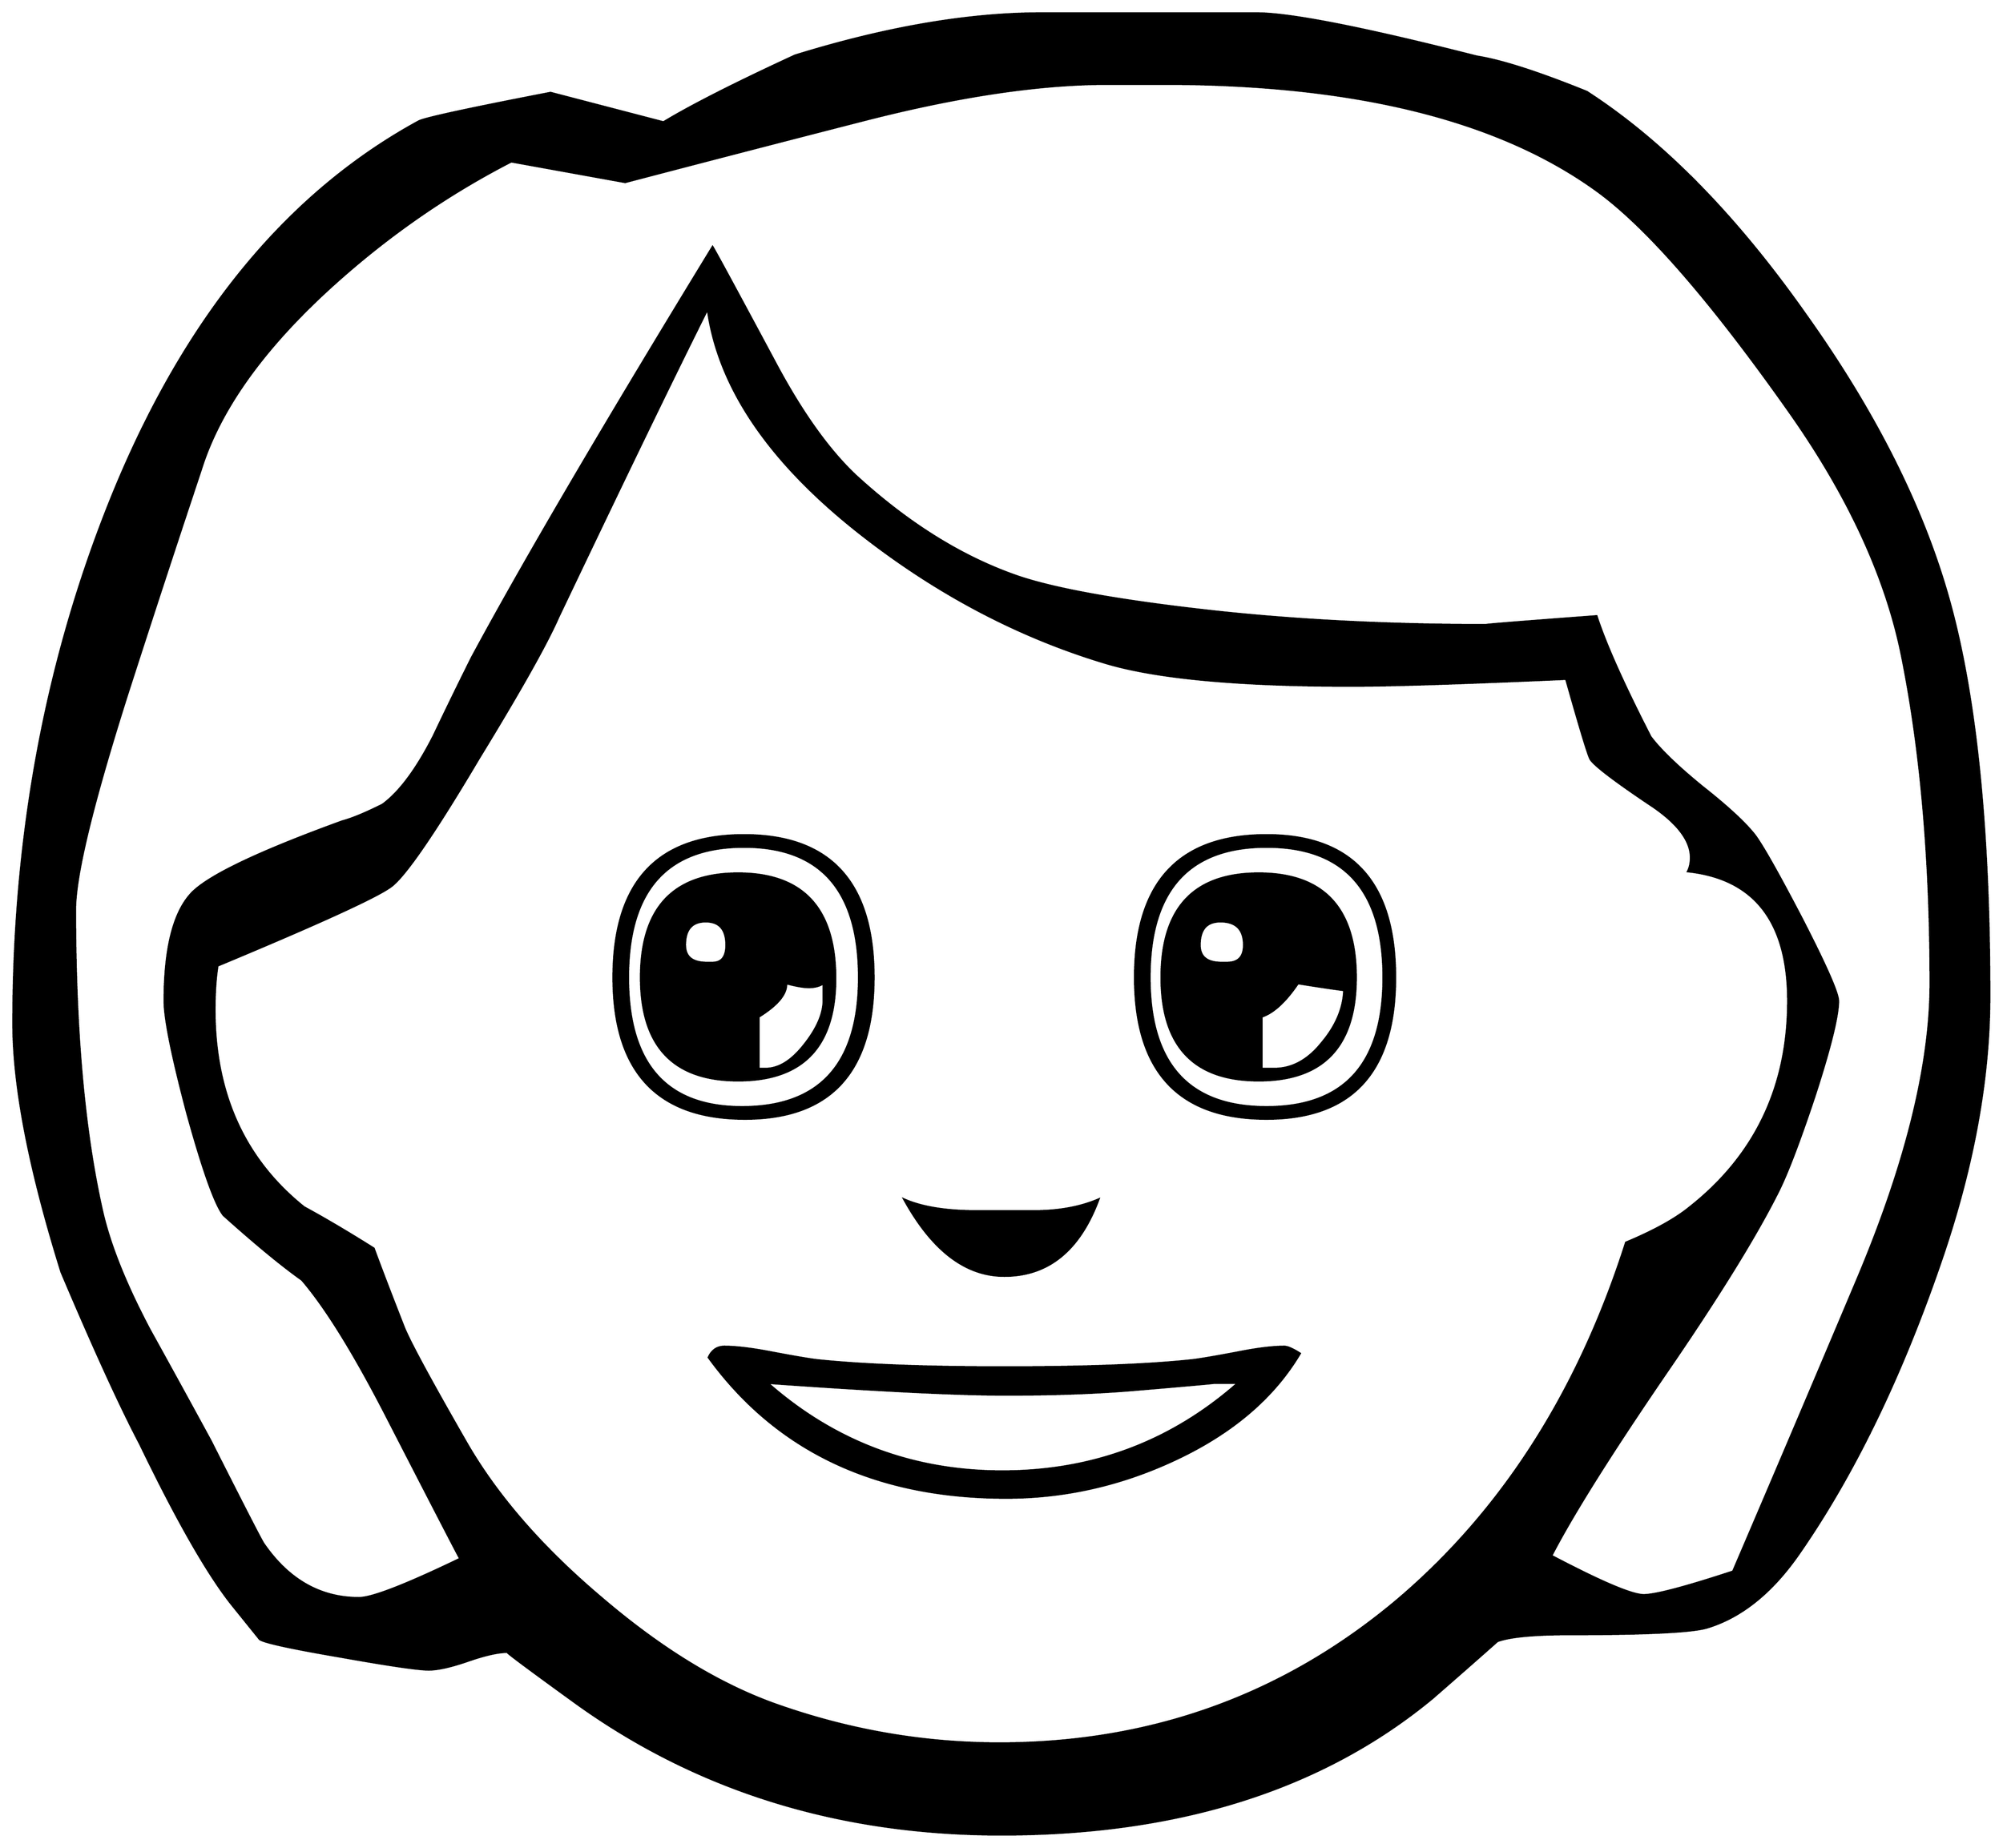 


\begin{tikzpicture}[y=0.80pt, x=0.80pt, yscale=-1.0, xscale=1.0, inner sep=0pt, outer sep=0pt]
\begin{scope}[shift={(100.0,1701.0)},nonzero rule]
  \path[draw=.,fill=.,line width=1.600pt] (2030.0,-504.0) ..
    controls (2030.0,-420.0) and (2013.667,-330.333) ..
    (1981.0,-235.0) .. controls (1940.333,-116.333) and
    (1892.0,-16.667) .. (1836.0,64.0) .. controls (1808.667,103.333)
    and (1777.667,128.333) .. (1743.0,139.0) .. controls
    (1728.333,143.667) and (1681.667,146.0) .. (1603.0,146.0) ..
    controls (1566.333,146.0) and (1541.667,148.333) .. (1529.0,153.0)
    .. controls (1511.0,169.0) and (1489.0,188.333) ..
    (1463.0,211.0) .. controls (1351.0,303.667) and (1204.667,350.0)
    .. (1024.0,350.0) .. controls (858.0,350.0) and
    (712.667,304.667) .. (588.0,214.0) .. controls (542.0,180.667) and
    (519.667,164.0) .. (521.0,164.0) .. controls (511.667,164.0) and
    (498.333,167.0) .. (481.0,173.0) .. controls (463.667,179.0) and
    (450.333,182.0) .. (441.0,182.0) .. controls (430.333,182.0) and
    (400.667,177.667) .. (352.0,169.0) .. controls (301.333,160.333) and
    (273.667,154.333) .. (269.0,151.0) .. controls (269.0,151.0) and
    (259.333,139.0) .. (240.0,115.0) .. controls (215.333,83.667) and
    (184.333,29.333) .. (147.0,-48.0) .. controls (127.0,-86.0) and
    (100.333,-144.333) .. (67.0,-223.0) .. controls (34.333,-327.667)
    and (18.0,-412.0) .. (18.0,-476.0) .. controls (18.0,-661.333)
    and (49.0,-834.0) .. (111.0,-994.0) .. controls
    (185.0,-1185.333) and (291.667,-1319.0) .. (431.0,-1395.0) ..
    controls (437.667,-1398.333) and (482.333,-1408.0) ..
    (565.0,-1424.0) -- (680.0,-1394.0) .. controls
    (708.667,-1411.333) and (753.333,-1434.0) .. (814.0,-1462.0) ..
    controls (906.667,-1490.667) and (990.333,-1505.0) ..
    (1065.0,-1505.0) -- (1284.0,-1505.0) .. controls
    (1318.0,-1505.0) and (1392.667,-1490.333) .. (1508.0,-1461.0) ..
    controls (1533.333,-1457.0) and (1570.667,-1445.0) ..
    (1620.0,-1425.0) .. controls (1697.333,-1375.0) and
    (1771.667,-1299.333) .. (1843.0,-1198.0) .. controls
    (1912.333,-1100.667) and (1960.333,-1006.0) .. (1987.0,-914.0) ..
    controls (2015.667,-815.333) and (2030.0,-678.667) ..
    (2030.0,-504.0) -- cycle(1970.0,-517.0) .. controls
    (1970.0,-643.0) and (1960.333,-754.0) .. (1941.0,-850.0) ..
    controls (1925.0,-930.0) and (1887.0,-1012.667) ..
    (1827.0,-1098.0) .. controls (1747.667,-1210.667) and
    (1682.667,-1285.667) .. (1632.0,-1323.0) .. controls
    (1532.0,-1396.333) and (1384.667,-1433.0) .. (1190.0,-1433.0) --
    (1132.0,-1433.0) .. controls (1062.667,-1433.0) and
    (980.0,-1420.667) .. (884.0,-1396.0) .. controls
    (803.333,-1375.333) and (722.333,-1354.333) .. (641.0,-1333.0) --
    (525.0,-1354.0) .. controls (457.667,-1319.333) and
    (395.333,-1275.667) .. (338.0,-1223.0) .. controls
    (270.667,-1161.0) and (227.667,-1100.0) .. (209.0,-1040.0) ..
    controls (183.667,-964.0) and (158.667,-887.667) .. (134.0,-811.0)
    .. controls (98.667,-699.667) and (81.0,-626.667) .. (81.0,-592.0)
    .. controls (81.0,-467.333) and (90.333,-364.333) ..
    (109.0,-283.0) .. controls (117.0,-249.0) and (133.0,-209.333)
    .. (157.0,-164.0) .. controls (177.667,-126.667) and
    (198.333,-89.0) .. (219.0,-51.0) .. controls (253.667,17.667) and
    (271.667,52.667) .. (273.0,54.0) .. controls (298.333,90.667) and
    (330.667,109.0) .. (370.0,109.0) .. controls (383.333,109.0) and
    (417.667,95.667) .. (473.0,69.0) .. controls (471.0,65.667) and
    (445.667,16.667) .. (397.0,-78.0) .. controls (364.333,-141.333) and
    (336.0,-187.0) .. (312.0,-215.0) .. controls (291.333,-229.667)
    and (264.667,-251.667) .. (232.0,-281.0) .. controls
    (223.333,-292.333) and (211.0,-327.0) .. (195.0,-385.0) ..
    controls (179.667,-443.0) and (172.0,-481.0) .. (172.0,-499.0)
    .. controls (172.0,-551.0) and (180.667,-587.0) ..
    (198.0,-607.0) .. controls (213.333,-625.0) and (265.0,-650.0)
    .. (353.0,-682.0) .. controls (363.0,-684.667) and
    (376.667,-690.333) .. (394.0,-699.0) .. controls (411.333,-711.667)
    and (428.667,-735.0) .. (446.0,-769.0) .. controls
    (458.667,-795.667) and (471.667,-822.333) .. (485.0,-849.0) ..
    controls (536.333,-944.333) and (618.0,-1083.667) ..
    (730.0,-1267.0) .. controls (734.0,-1260.333) and
    (756.0,-1219.667) .. (796.0,-1145.0) .. controls
    (822.667,-1095.667) and (849.667,-1058.333) .. (877.0,-1033.0) ..
    controls (930.333,-984.333) and (985.333,-950.333) ..
    (1042.0,-931.0) .. controls (1080.0,-918.333) and
    (1143.0,-907.0) .. (1231.0,-897.0) .. controls
    (1319.0,-887.0) and (1414.667,-882.0) .. (1518.0,-882.0) ..
    controls (1512.667,-882.0) and (1550.0,-885.0) ..
    (1630.0,-891.0) .. controls (1639.333,-862.333) and
    (1657.667,-821.333) .. (1685.0,-768.0) .. controls
    (1695.0,-754.667) and (1712.667,-737.667) .. (1738.0,-717.0) ..
    controls (1763.333,-697.0) and (1781.0,-680.667) ..
    (1791.0,-668.0) .. controls (1799.0,-657.333) and
    (1815.0,-629.0) .. (1839.0,-583.0) .. controls
    (1863.667,-535.0) and (1876.0,-507.0) .. (1876.0,-499.0) ..
    controls (1876.0,-483.667) and (1868.0,-451.333) ..
    (1852.0,-402.0) .. controls (1836.667,-356.0) and
    (1824.333,-323.667) .. (1815.0,-305.0) .. controls
    (1792.333,-259.667) and (1754.0,-197.667) .. (1700.0,-119.0) ..
    controls (1644.0,-37.0) and (1605.333,24.667) .. (1584.0,66.0)
    .. controls (1634.667,92.667) and (1666.0,106.0) ..
    (1678.0,106.0) .. controls (1690.0,106.0) and (1720.333,98.0)
    .. (1769.0,82.0) .. controls (1811.0,-16.0) and
    (1852.667,-114.0) .. (1894.0,-212.0) .. controls
    (1944.667,-331.333) and (1970.0,-433.0) .. (1970.0,-517.0) --
    cycle(1825.0,-499.0) .. controls (1825.0,-579.667) and
    (1791.0,-623.667) .. (1723.0,-631.0) .. controls
    (1725.0,-635.0) and (1726.0,-639.667) .. (1726.0,-645.0) ..
    controls (1726.0,-663.0) and (1711.667,-681.333) ..
    (1683.0,-700.0) .. controls (1648.333,-723.333) and
    (1628.667,-738.333) .. (1624.0,-745.0) .. controls
    (1622.0,-747.667) and (1613.667,-775.0) .. (1599.0,-827.0) ..
    controls (1493.667,-822.333) and (1420.667,-820.0) ..
    (1380.0,-820.0) .. controls (1266.0,-820.0) and
    (1183.0,-827.667) .. (1131.0,-843.0) .. controls
    (1041.667,-869.667) and (957.667,-914.0) .. (879.0,-976.0) ..
    controls (787.0,-1048.667) and (735.667,-1124.667) ..
    (725.0,-1204.0) .. controls (690.333,-1134.667) and
    (639.667,-1030.0) .. (573.0,-890.0) .. controls (561.0,-862.667)
    and (534.0,-814.667) .. (492.0,-746.0) .. controls
    (447.333,-670.667) and (417.667,-627.333) .. (403.0,-616.0) ..
    controls (389.0,-605.333) and (330.0,-578.333) .. (226.0,-535.0)
    .. controls (224.0,-522.333) and (223.0,-507.333) ..
    (223.0,-490.0) .. controls (223.0,-404.667) and (253.333,-337.667)
    .. (314.0,-289.0) .. controls (336.0,-277.0) and
    (359.667,-263.0) .. (385.0,-247.0) .. controls (392.333,-227.0)
    and (402.667,-200.0) .. (416.0,-166.0) .. controls
    (422.667,-150.0) and (444.0,-110.667) .. (480.0,-48.0) ..
    controls (511.333,6.0) and (557.0,58.333) .. (617.0,109.0) ..
    controls (677.0,160.333) and (735.667,196.333) .. (793.0,217.0) ..
    controls (867.667,243.667) and (944.0,257.0) .. (1022.0,257.0)
    .. controls (1176.0,257.0) and (1310.667,208.667) ..
    (1426.0,112.0) .. controls (1533.333,21.333) and (1611.333,-100.333)
    .. (1660.0,-253.0) .. controls (1688.667,-265.0) and
    (1710.333,-277.0) .. (1725.0,-289.0) .. controls
    (1791.667,-341.667) and (1825.0,-411.667) .. (1825.0,-499.0) --
    cycle(1425.0,-523.0) .. controls (1425.0,-427.0) and
    (1381.333,-379.0) .. (1294.0,-379.0) .. controls
    (1204.667,-379.0) and (1160.0,-427.0) .. (1160.0,-523.0) ..
    controls (1160.0,-619.667) and (1204.667,-668.0) ..
    (1294.0,-668.0) .. controls (1381.333,-668.0) and
    (1425.0,-619.667) .. (1425.0,-523.0) -- cycle(894.0,-523.0) ..
    controls (894.0,-427.0) and (850.333,-379.0) .. (763.0,-379.0)
    .. controls (673.667,-379.0) and (629.0,-427.0) ..
    (629.0,-523.0) .. controls (629.0,-619.667) and (673.333,-668.0)
    .. (762.0,-668.0) .. controls (850.0,-668.0) and
    (894.0,-619.667) .. (894.0,-523.0) -- cycle(1123.0,-297.0) ..
    controls (1103.667,-245.0) and (1071.667,-219.0) ..
    (1027.0,-219.0) .. controls (987.667,-219.0) and
    (953.667,-245.0) .. (925.0,-297.0) .. controls (943.0,-289.0)
    and (967.667,-285.0) .. (999.0,-285.0) -- (1057.0,-285.0) ..
    controls (1082.333,-285.0) and (1104.333,-289.0) ..
    (1123.0,-297.0) -- cycle(1328.0,-140.0) .. controls
    (1300.667,-94.0) and (1257.0,-57.333) .. (1197.0,-30.0) ..
    controls (1143.0,-5.333) and (1087.0,7.0) .. (1029.0,7.0) ..
    controls (896.333,7.0) and (795.333,-40.667) .. (726.0,-136.0) ..
    controls (729.333,-143.333) and (734.667,-147.0) .. (742.0,-147.0)
    .. controls (754.0,-147.0) and (770.333,-145.0) ..
    (791.0,-141.0) .. controls (815.667,-136.333) and (831.667,-133.667)
    .. (839.0,-133.0) .. controls (885.0,-128.333) and
    (947.667,-126.0) .. (1027.0,-126.0) .. controls
    (1108.333,-126.0) and (1171.333,-128.333) .. (1216.0,-133.0) ..
    controls (1223.333,-133.667) and (1239.333,-136.333) ..
    (1264.0,-141.0) .. controls (1284.0,-145.0) and
    (1300.0,-147.0) .. (1312.0,-147.0) .. controls
    (1315.333,-147.0) and (1320.667,-144.667) .. (1328.0,-140.0) --
    cycle(1413.0,-523.0) .. controls (1413.0,-611.667) and
    (1373.333,-656.0) .. (1294.0,-656.0) .. controls
    (1214.667,-656.0) and (1175.0,-611.667) .. (1175.0,-523.0) ..
    controls (1175.0,-435.0) and (1214.667,-391.0) ..
    (1294.0,-391.0) .. controls (1373.333,-391.0) and
    (1413.0,-435.0) .. (1413.0,-523.0) -- cycle(879.0,-523.0) ..
    controls (879.0,-611.667) and (840.0,-656.0) .. (762.0,-656.0)
    .. controls (683.333,-656.0) and (644.0,-611.667) ..
    (644.0,-523.0) .. controls (644.0,-435.0) and (682.667,-391.0)
    .. (760.0,-391.0) .. controls (839.333,-391.0) and
    (879.0,-435.0) .. (879.0,-523.0) -- cycle(1265.0,-110.0) --
    (1240.0,-110.0) .. controls (1242.667,-110.0) and
    (1216.667,-107.667) .. (1162.0,-103.0) .. controls
    (1123.333,-99.667) and (1079.0,-98.0) .. (1029.0,-98.0) ..
    controls (979.0,-98.0) and (898.0,-102.0) .. (786.0,-110.0)
    .. controls (854.0,-50.0) and (933.667,-20.0) ..
    (1025.0,-20.0) .. controls (1117.0,-20.0) and (1197.0,-50.0)
    .. (1265.0,-110.0) -- cycle(1385.0,-523.0) .. controls
    (1385.0,-453.0) and (1352.0,-418.0) .. (1286.0,-418.0) ..
    controls (1220.0,-418.0) and (1187.0,-453.0) ..
    (1187.0,-523.0) .. controls (1187.0,-593.667) and
    (1220.0,-629.0) .. (1286.0,-629.0) .. controls
    (1352.0,-629.0) and (1385.0,-593.667) .. (1385.0,-523.0) --
    cycle(855.0,-522.0) .. controls (855.0,-452.667) and
    (822.0,-418.0) .. (756.0,-418.0) .. controls (690.0,-418.0)
    and (657.0,-453.0) .. (657.0,-523.0) .. controls
    (657.0,-593.667) and (690.0,-629.0) .. (756.0,-629.0) ..
    controls (822.0,-629.0) and (855.0,-593.333) .. (855.0,-522.0)
    -- cycle(1271.0,-556.0) .. controls (1271.0,-572.0) and
    (1263.0,-580.0) .. (1247.0,-580.0) .. controls
    (1233.0,-580.0) and (1226.0,-572.0) .. (1226.0,-556.0) ..
    controls (1226.0,-544.0) and (1233.333,-538.0) ..
    (1248.0,-538.0) -- (1254.0,-538.0) .. controls
    (1265.333,-538.0) and (1271.0,-544.0) .. (1271.0,-556.0) --
    cycle(1373.0,-510.0) .. controls (1362.333,-511.333) and
    (1346.667,-513.667) .. (1326.0,-517.0) .. controls
    (1313.333,-498.333) and (1301.0,-487.0) .. (1289.0,-483.0) --
    (1289.0,-430.0) -- (1302.0,-430.0) .. controls
    (1320.0,-430.0) and (1336.0,-438.667) .. (1350.0,-456.0) ..
    controls (1364.667,-473.333) and (1372.333,-491.333) ..
    (1373.0,-510.0) -- cycle(843.0,-500.0) -- (843.0,-517.0) ..
    controls (839.0,-514.333) and (834.0,-513.0) .. (828.0,-513.0)
    .. controls (822.667,-513.0) and (815.0,-514.333) ..
    (805.0,-517.0) .. controls (805.667,-506.333) and (796.333,-495.0)
    .. (777.0,-483.0) -- (777.0,-430.0) -- (784.0,-430.0) ..
    controls (797.333,-430.0) and (810.333,-438.0) .. (823.0,-454.0)
    .. controls (836.333,-470.667) and (843.0,-486.0) ..
    (843.0,-500.0) -- cycle(744.0,-556.0) .. controls
    (744.0,-572.0) and (737.0,-580.0) .. (723.0,-580.0) ..
    controls (709.0,-580.0) and (702.0,-572.0) .. (702.0,-556.0)
    .. controls (702.0,-544.0) and (709.333,-538.0) ..
    (724.0,-538.0) -- (730.0,-538.0) .. controls (739.333,-538.0)
    and (744.0,-544.0) .. (744.0,-556.0) -- cycle;
\end{scope}

\end{tikzpicture}

